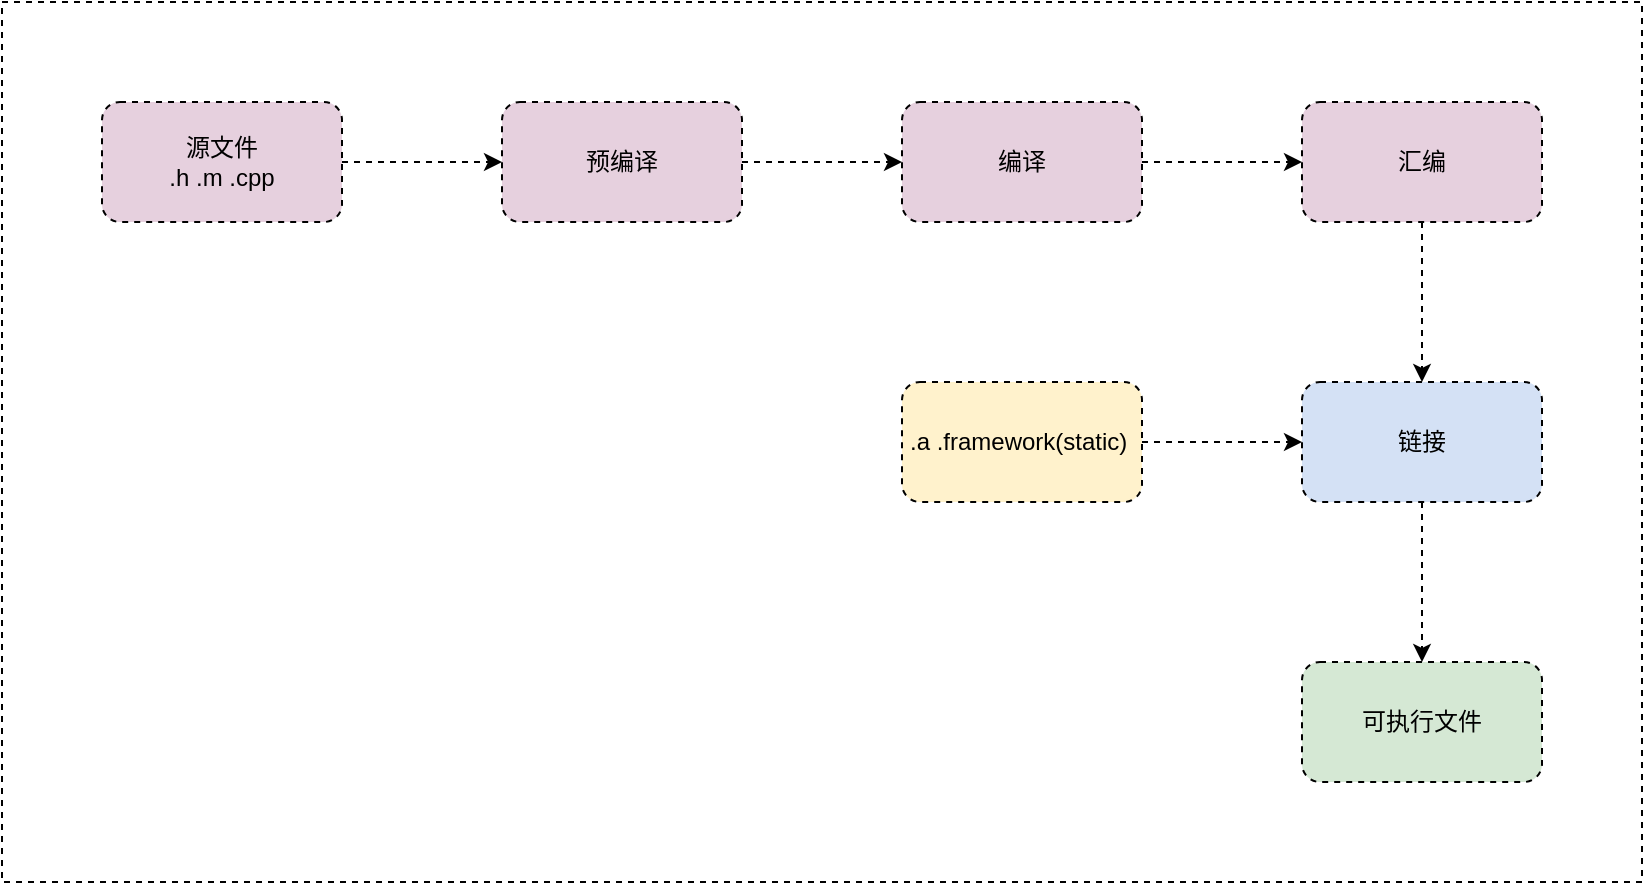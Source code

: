 <mxfile version="14.8.6" type="github">
  <diagram id="C5RBs43oDa-KdzZeNtuy" name="Page-1">
    <mxGraphModel dx="1138" dy="894" grid="1" gridSize="10" guides="1" tooltips="1" connect="1" arrows="1" fold="1" page="1" pageScale="1" pageWidth="827" pageHeight="1169" math="0" shadow="0">
      <root>
        <mxCell id="WIyWlLk6GJQsqaUBKTNV-0" />
        <mxCell id="WIyWlLk6GJQsqaUBKTNV-1" parent="WIyWlLk6GJQsqaUBKTNV-0" />
        <mxCell id="sgoi3Rp6DOCz2PiR_Iyx-15" value="" style="rounded=0;whiteSpace=wrap;html=1;fillColor=#FFFFFF;dashed=1;" parent="WIyWlLk6GJQsqaUBKTNV-1" vertex="1">
          <mxGeometry x="60" y="150" width="820" height="440" as="geometry" />
        </mxCell>
        <mxCell id="sgoi3Rp6DOCz2PiR_Iyx-3" value="" style="edgeStyle=orthogonalEdgeStyle;rounded=0;orthogonalLoop=1;jettySize=auto;html=1;dashed=1;" parent="WIyWlLk6GJQsqaUBKTNV-1" source="sgoi3Rp6DOCz2PiR_Iyx-0" target="sgoi3Rp6DOCz2PiR_Iyx-2" edge="1">
          <mxGeometry relative="1" as="geometry" />
        </mxCell>
        <mxCell id="sgoi3Rp6DOCz2PiR_Iyx-0" value="源文件&lt;br&gt;.h .m .cpp" style="rounded=1;whiteSpace=wrap;html=1;fillColor=#E6D0DE;dashed=1;" parent="WIyWlLk6GJQsqaUBKTNV-1" vertex="1">
          <mxGeometry x="110" y="200" width="120" height="60" as="geometry" />
        </mxCell>
        <mxCell id="sgoi3Rp6DOCz2PiR_Iyx-5" value="" style="edgeStyle=orthogonalEdgeStyle;rounded=0;orthogonalLoop=1;jettySize=auto;html=1;dashed=1;" parent="WIyWlLk6GJQsqaUBKTNV-1" source="sgoi3Rp6DOCz2PiR_Iyx-2" target="sgoi3Rp6DOCz2PiR_Iyx-4" edge="1">
          <mxGeometry relative="1" as="geometry" />
        </mxCell>
        <mxCell id="sgoi3Rp6DOCz2PiR_Iyx-2" value="预编译" style="whiteSpace=wrap;html=1;rounded=1;fillColor=#E6D0DE;dashed=1;" parent="WIyWlLk6GJQsqaUBKTNV-1" vertex="1">
          <mxGeometry x="310" y="200" width="120" height="60" as="geometry" />
        </mxCell>
        <mxCell id="sgoi3Rp6DOCz2PiR_Iyx-7" value="" style="edgeStyle=orthogonalEdgeStyle;rounded=0;orthogonalLoop=1;jettySize=auto;html=1;dashed=1;" parent="WIyWlLk6GJQsqaUBKTNV-1" source="sgoi3Rp6DOCz2PiR_Iyx-4" target="sgoi3Rp6DOCz2PiR_Iyx-6" edge="1">
          <mxGeometry relative="1" as="geometry" />
        </mxCell>
        <mxCell id="sgoi3Rp6DOCz2PiR_Iyx-4" value="编译" style="whiteSpace=wrap;html=1;rounded=1;fillColor=#E6D0DE;dashed=1;" parent="WIyWlLk6GJQsqaUBKTNV-1" vertex="1">
          <mxGeometry x="510" y="200" width="120" height="60" as="geometry" />
        </mxCell>
        <mxCell id="sgoi3Rp6DOCz2PiR_Iyx-9" value="" style="edgeStyle=orthogonalEdgeStyle;rounded=0;orthogonalLoop=1;jettySize=auto;html=1;dashed=1;" parent="WIyWlLk6GJQsqaUBKTNV-1" source="sgoi3Rp6DOCz2PiR_Iyx-6" target="sgoi3Rp6DOCz2PiR_Iyx-8" edge="1">
          <mxGeometry relative="1" as="geometry" />
        </mxCell>
        <mxCell id="sgoi3Rp6DOCz2PiR_Iyx-6" value="汇编" style="whiteSpace=wrap;html=1;rounded=1;fillColor=#E6D0DE;dashed=1;" parent="WIyWlLk6GJQsqaUBKTNV-1" vertex="1">
          <mxGeometry x="710" y="200" width="120" height="60" as="geometry" />
        </mxCell>
        <mxCell id="sgoi3Rp6DOCz2PiR_Iyx-13" value="" style="edgeStyle=orthogonalEdgeStyle;rounded=0;orthogonalLoop=1;jettySize=auto;html=1;dashed=1;" parent="WIyWlLk6GJQsqaUBKTNV-1" source="sgoi3Rp6DOCz2PiR_Iyx-8" target="sgoi3Rp6DOCz2PiR_Iyx-12" edge="1">
          <mxGeometry relative="1" as="geometry" />
        </mxCell>
        <mxCell id="sgoi3Rp6DOCz2PiR_Iyx-8" value="链接" style="whiteSpace=wrap;html=1;rounded=1;fillColor=#D4E1F5;dashed=1;" parent="WIyWlLk6GJQsqaUBKTNV-1" vertex="1">
          <mxGeometry x="710" y="340" width="120" height="60" as="geometry" />
        </mxCell>
        <mxCell id="sgoi3Rp6DOCz2PiR_Iyx-11" style="edgeStyle=orthogonalEdgeStyle;rounded=0;orthogonalLoop=1;jettySize=auto;html=1;exitX=1;exitY=0.5;exitDx=0;exitDy=0;dashed=1;" parent="WIyWlLk6GJQsqaUBKTNV-1" source="sgoi3Rp6DOCz2PiR_Iyx-10" target="sgoi3Rp6DOCz2PiR_Iyx-8" edge="1">
          <mxGeometry relative="1" as="geometry" />
        </mxCell>
        <mxCell id="sgoi3Rp6DOCz2PiR_Iyx-10" value=".a .framework(static)&amp;nbsp;" style="whiteSpace=wrap;html=1;rounded=1;fillColor=#FFF2CC;dashed=1;" parent="WIyWlLk6GJQsqaUBKTNV-1" vertex="1">
          <mxGeometry x="510" y="340" width="120" height="60" as="geometry" />
        </mxCell>
        <mxCell id="sgoi3Rp6DOCz2PiR_Iyx-12" value="可执行文件" style="whiteSpace=wrap;html=1;rounded=1;fillColor=#D5E8D4;dashed=1;" parent="WIyWlLk6GJQsqaUBKTNV-1" vertex="1">
          <mxGeometry x="710" y="480" width="120" height="60" as="geometry" />
        </mxCell>
      </root>
    </mxGraphModel>
  </diagram>
</mxfile>
